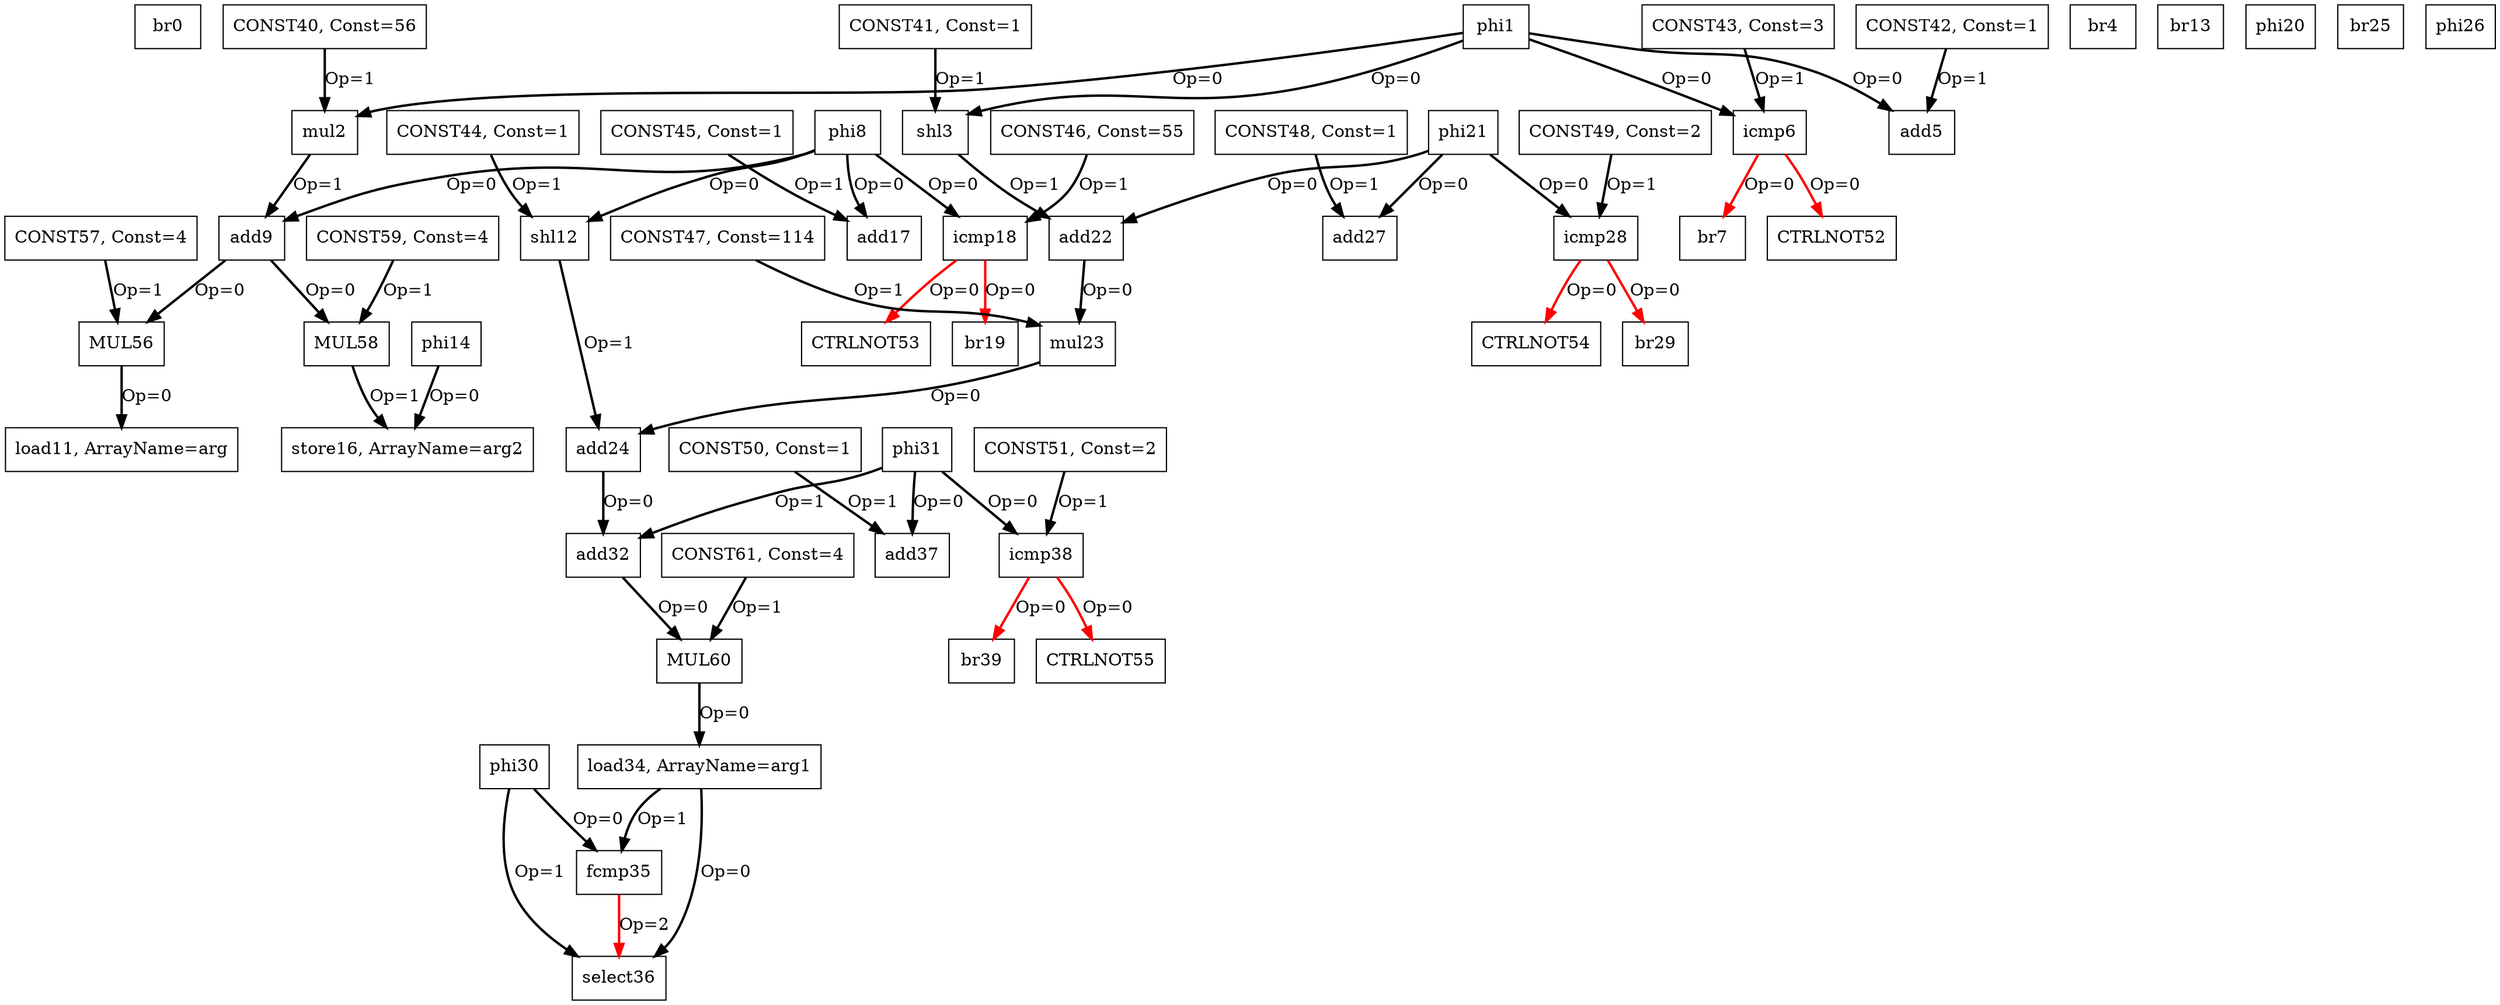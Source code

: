 Digraph G {
br0[label = "br0", shape = box, color = black];
phi1[label = "phi1", shape = box, color = black];
mul2[label = "mul2", shape = box, color = black];
shl3[label = "shl3", shape = box, color = black];
br4[label = "br4", shape = box, color = black];
add5[label = "add5", shape = box, color = black];
icmp6[label = "icmp6", shape = box, color = black];
br7[label = "br7", shape = box, color = black];
phi8[label = "phi8", shape = box, color = black];
add9[label = "add9", shape = box, color = black];
load11[label = "load11, ArrayName=arg", shape = box, color = black];
shl12[label = "shl12", shape = box, color = black];
br13[label = "br13", shape = box, color = black];
phi14[label = "phi14", shape = box, color = black];
store16[label = "store16, ArrayName=arg2", shape = box, color = black];
add17[label = "add17", shape = box, color = black];
icmp18[label = "icmp18", shape = box, color = black];
br19[label = "br19", shape = box, color = black];
phi20[label = "phi20", shape = box, color = black];
phi21[label = "phi21", shape = box, color = black];
add22[label = "add22", shape = box, color = black];
mul23[label = "mul23", shape = box, color = black];
add24[label = "add24", shape = box, color = black];
br25[label = "br25", shape = box, color = black];
phi26[label = "phi26", shape = box, color = black];
add27[label = "add27", shape = box, color = black];
icmp28[label = "icmp28", shape = box, color = black];
br29[label = "br29", shape = box, color = black];
phi30[label = "phi30", shape = box, color = black];
phi31[label = "phi31", shape = box, color = black];
add32[label = "add32", shape = box, color = black];
load34[label = "load34, ArrayName=arg1", shape = box, color = black];
fcmp35[label = "fcmp35", shape = box, color = black];
select36[label = "select36", shape = box, color = black];
add37[label = "add37", shape = box, color = black];
icmp38[label = "icmp38", shape = box, color = black];
br39[label = "br39", shape = box, color = black];
CONST40[label = "CONST40, Const=56", shape = box, color = black];
CONST41[label = "CONST41, Const=1", shape = box, color = black];
CONST42[label = "CONST42, Const=1", shape = box, color = black];
CONST43[label = "CONST43, Const=3", shape = box, color = black];
CONST44[label = "CONST44, Const=1", shape = box, color = black];
CONST45[label = "CONST45, Const=1", shape = box, color = black];
CONST46[label = "CONST46, Const=55", shape = box, color = black];
CONST47[label = "CONST47, Const=114", shape = box, color = black];
CONST48[label = "CONST48, Const=1", shape = box, color = black];
CONST49[label = "CONST49, Const=2", shape = box, color = black];
CONST50[label = "CONST50, Const=1", shape = box, color = black];
CONST51[label = "CONST51, Const=2", shape = box, color = black];
CTRLNOT52[label = "CTRLNOT52", shape = box, color = black];
CTRLNOT53[label = "CTRLNOT53", shape = box, color = black];
CTRLNOT54[label = "CTRLNOT54", shape = box, color = black];
CTRLNOT55[label = "CTRLNOT55", shape = box, color = black];
MUL56[label = "MUL56", shape = box, color = black];
CONST57[label = "CONST57, Const=4", shape = box, color = black];
MUL58[label = "MUL58", shape = box, color = black];
CONST59[label = "CONST59, Const=4", shape = box, color = black];
MUL60[label = "MUL60", shape = box, color = black];
CONST61[label = "CONST61, Const=4", shape = box, color = black];
phi1 -> icmp6[color = black, style = bold, label = "Op=0"];
phi1 -> add5[color = black, style = bold, label = "Op=0"];
phi1 -> shl3[color = black, style = bold, label = "Op=0"];
phi1 -> mul2[color = black, style = bold, label = "Op=0"];
CONST40 -> mul2[color = black, style = bold, label = "Op=1"];
mul2 -> add9[color = black, style = bold, label = "Op=1"];
CONST41 -> shl3[color = black, style = bold, label = "Op=1"];
shl3 -> add22[color = black, style = bold, label = "Op=1"];
CONST42 -> add5[color = black, style = bold, label = "Op=1"];
CONST43 -> icmp6[color = black, style = bold, label = "Op=1"];
icmp6 -> br7[color = red, style = bold, label = "Op=0"];
phi8 -> icmp18[color = black, style = bold, label = "Op=0"];
phi8 -> add17[color = black, style = bold, label = "Op=0"];
phi8 -> shl12[color = black, style = bold, label = "Op=0"];
phi8 -> add9[color = black, style = bold, label = "Op=0"];
CONST44 -> shl12[color = black, style = bold, label = "Op=1"];
shl12 -> add24[color = black, style = bold, label = "Op=1"];
phi14 -> store16[color = black, style = bold, label = "Op=0"];
CONST45 -> add17[color = black, style = bold, label = "Op=1"];
CONST46 -> icmp18[color = black, style = bold, label = "Op=1"];
icmp18 -> br19[color = red, style = bold, label = "Op=0"];
phi21 -> icmp28[color = black, style = bold, label = "Op=0"];
phi21 -> add27[color = black, style = bold, label = "Op=0"];
phi21 -> add22[color = black, style = bold, label = "Op=0"];
add22 -> mul23[color = black, style = bold, label = "Op=0"];
CONST47 -> mul23[color = black, style = bold, label = "Op=1"];
mul23 -> add24[color = black, style = bold, label = "Op=0"];
add24 -> add32[color = black, style = bold, label = "Op=0"];
CONST48 -> add27[color = black, style = bold, label = "Op=1"];
CONST49 -> icmp28[color = black, style = bold, label = "Op=1"];
icmp28 -> br29[color = red, style = bold, label = "Op=0"];
phi30 -> select36[color = black, style = bold, label = "Op=1"];
phi30 -> fcmp35[color = black, style = bold, label = "Op=0"];
phi31 -> icmp38[color = black, style = bold, label = "Op=0"];
phi31 -> add37[color = black, style = bold, label = "Op=0"];
phi31 -> add32[color = black, style = bold, label = "Op=1"];
load34 -> select36[color = black, style = bold, label = "Op=0"];
load34 -> fcmp35[color = black, style = bold, label = "Op=1"];
fcmp35 -> select36[color = red, style = bold, label = "Op=2"];
CONST50 -> add37[color = black, style = bold, label = "Op=1"];
CONST51 -> icmp38[color = black, style = bold, label = "Op=1"];
icmp38 -> br39[color = red, style = bold, label = "Op=0"];
icmp6 -> CTRLNOT52[color = red, style = bold, label = "Op=0"];
icmp18 -> CTRLNOT53[color = red, style = bold, label = "Op=0"];
icmp28 -> CTRLNOT54[color = red, style = bold, label = "Op=0"];
icmp38 -> CTRLNOT55[color = red, style = bold, label = "Op=0"];
add9 -> MUL56[color = black, style = bold, label = "Op=0"];
CONST57 -> MUL56[color = black, style = bold, label = "Op=1"];
MUL56 -> load11[color = black, style = bold, label = "Op=0"];
add9 -> MUL58[color = black, style = bold, label = "Op=0"];
CONST59 -> MUL58[color = black, style = bold, label = "Op=1"];
MUL58 -> store16[color = black, style = bold, label = "Op=1"];
add32 -> MUL60[color = black, style = bold, label = "Op=0"];
CONST61 -> MUL60[color = black, style = bold, label = "Op=1"];
MUL60 -> load34[color = black, style = bold, label = "Op=0"];
}
